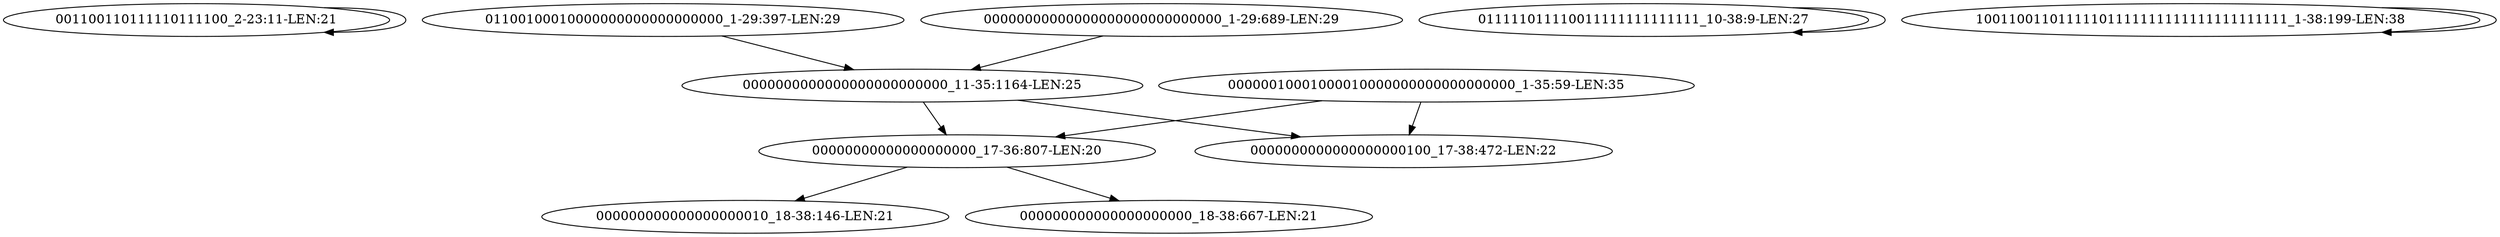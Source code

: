 digraph G {
    "001100110111110111100_2-23:11-LEN:21" -> "001100110111110111100_2-23:11-LEN:21";
    "01100100010000000000000000000_1-29:397-LEN:29" -> "0000000000000000000000000_11-35:1164-LEN:25";
    "011111011110011111111111111_10-38:9-LEN:27" -> "011111011110011111111111111_10-38:9-LEN:27";
    "00000000000000000000000000000_1-29:689-LEN:29" -> "0000000000000000000000000_11-35:1164-LEN:25";
    "00000000000000000000_17-36:807-LEN:20" -> "000000000000000000010_18-38:146-LEN:21";
    "00000000000000000000_17-36:807-LEN:20" -> "000000000000000000000_18-38:667-LEN:21";
    "00000010001000010000000000000000000_1-35:59-LEN:35" -> "00000000000000000000_17-36:807-LEN:20";
    "00000010001000010000000000000000000_1-35:59-LEN:35" -> "0000000000000000000100_17-38:472-LEN:22";
    "10011001101111101111111111111111111111_1-38:199-LEN:38" -> "10011001101111101111111111111111111111_1-38:199-LEN:38";
    "0000000000000000000000000_11-35:1164-LEN:25" -> "00000000000000000000_17-36:807-LEN:20";
    "0000000000000000000000000_11-35:1164-LEN:25" -> "0000000000000000000100_17-38:472-LEN:22";
}
